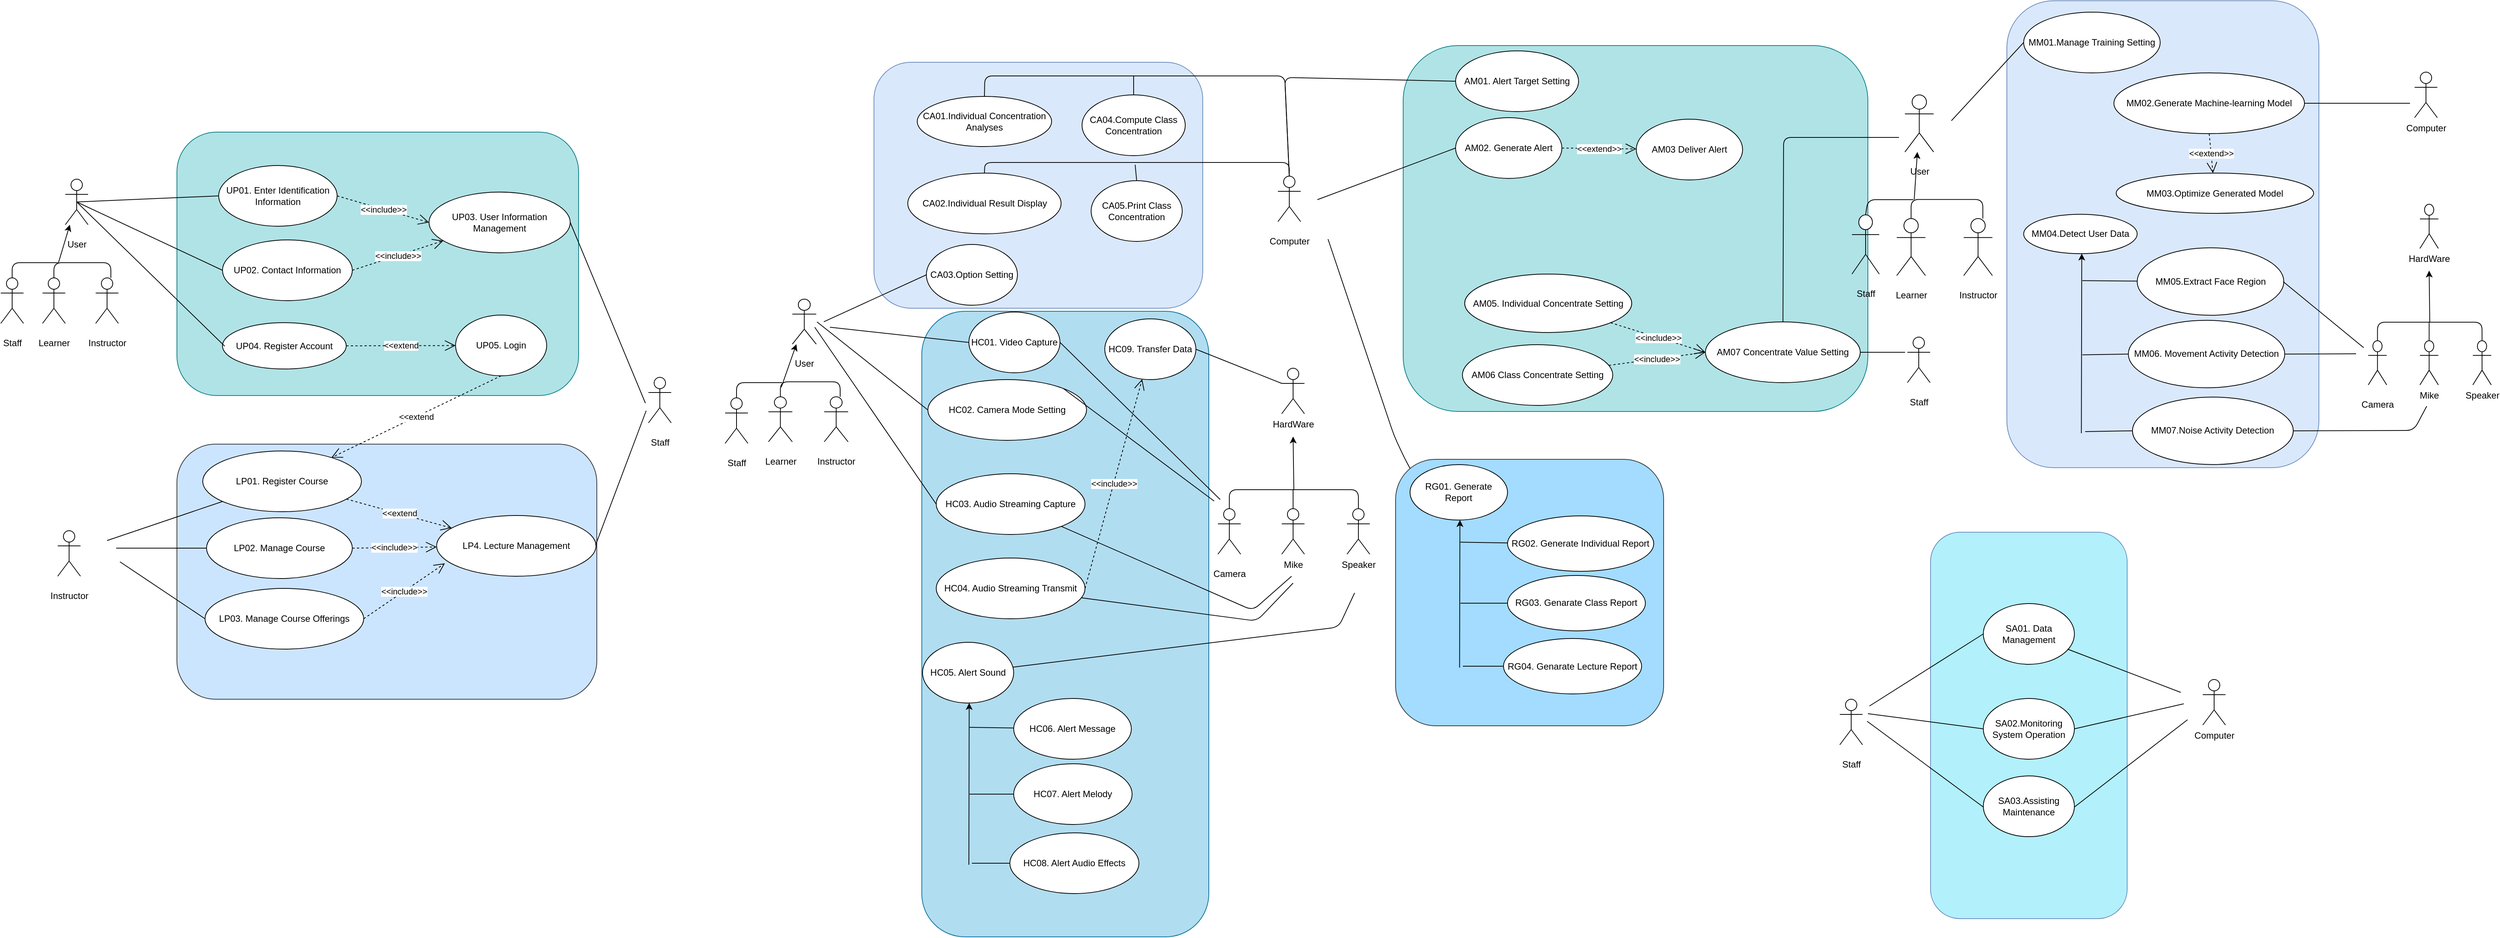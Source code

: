 <mxfile version="13.7.3" type="github">
  <diagram name="Page-1" id="2uesMoYBQppb85EzikAu">
    <mxGraphModel dx="2073" dy="1296" grid="0" gridSize="10" guides="1" tooltips="1" connect="1" arrows="1" fold="1" page="0" pageScale="1" pageWidth="827" pageHeight="1169" background="#ffffff" math="0" shadow="0">
      <root>
        <mxCell id="0" />
        <mxCell id="1" parent="0" />
        <mxCell id="w20aldvowWxWnugQQkji-21" value="" style="rounded=1;whiteSpace=wrap;html=1;strokeColor=#6c8ebf;fillColor=#B2F0FC;" parent="1" vertex="1">
          <mxGeometry x="2308.5" y="637" width="259" height="509" as="geometry" />
        </mxCell>
        <mxCell id="01HrcIv9IHzVNZrcpmlx-238" value="" style="rounded=1;whiteSpace=wrap;html=1;fillColor=#cce5ff;strokeColor=#36393d;" parent="1" vertex="1">
          <mxGeometry x="-1" y="521" width="553" height="336" as="geometry" />
        </mxCell>
        <mxCell id="01HrcIv9IHzVNZrcpmlx-237" value="" style="rounded=1;whiteSpace=wrap;html=1;fillColor=#b0e3e6;strokeColor=#0e8088;" parent="1" vertex="1">
          <mxGeometry x="-1" y="110" width="529" height="347" as="geometry" />
        </mxCell>
        <mxCell id="01HrcIv9IHzVNZrcpmlx-190" value="" style="rounded=1;whiteSpace=wrap;html=1;fillColor=#b0e3e6;strokeColor=#0e8088;" parent="1" vertex="1">
          <mxGeometry x="1614" y="-4" width="612" height="482" as="geometry" />
        </mxCell>
        <mxCell id="01HrcIv9IHzVNZrcpmlx-131" value="" style="rounded=1;whiteSpace=wrap;html=1;fillColor=#b1ddf0;strokeColor=#10739e;" parent="1" vertex="1">
          <mxGeometry x="980" y="346" width="378" height="824" as="geometry" />
        </mxCell>
        <mxCell id="01HrcIv9IHzVNZrcpmlx-130" value="" style="rounded=1;whiteSpace=wrap;html=1;fillColor=#dae8fc;strokeColor=#6c8ebf;" parent="1" vertex="1">
          <mxGeometry x="917" y="18" width="433" height="324" as="geometry" />
        </mxCell>
        <mxCell id="01HrcIv9IHzVNZrcpmlx-50" value="" style="group" parent="1" vertex="1" connectable="0">
          <mxGeometry x="-178" y="172" width="100" height="190" as="geometry" />
        </mxCell>
        <mxCell id="01HrcIv9IHzVNZrcpmlx-3" value="&lt;p&gt;Learner&lt;/p&gt;" style="shape=umlActor;verticalLabelPosition=bottom;verticalAlign=top;html=1;outlineConnect=0;" parent="01HrcIv9IHzVNZrcpmlx-50" vertex="1">
          <mxGeometry y="130" width="30" height="60" as="geometry" />
        </mxCell>
        <mxCell id="01HrcIv9IHzVNZrcpmlx-4" value="&lt;p&gt;Instructor&lt;/p&gt;" style="shape=umlActor;verticalLabelPosition=bottom;verticalAlign=top;html=1;outlineConnect=0;" parent="01HrcIv9IHzVNZrcpmlx-50" vertex="1">
          <mxGeometry x="70" y="130" width="30" height="60" as="geometry" />
        </mxCell>
        <mxCell id="01HrcIv9IHzVNZrcpmlx-43" value="&lt;p&gt;User&lt;br&gt;&lt;/p&gt;" style="shape=umlActor;verticalLabelPosition=bottom;verticalAlign=top;html=1;outlineConnect=0;" parent="01HrcIv9IHzVNZrcpmlx-50" vertex="1">
          <mxGeometry x="30" width="30" height="60" as="geometry" />
        </mxCell>
        <mxCell id="01HrcIv9IHzVNZrcpmlx-44" value="" style="endArrow=none;html=1;exitX=0.5;exitY=0;exitDx=0;exitDy=0;exitPerimeter=0;" parent="01HrcIv9IHzVNZrcpmlx-50" source="01HrcIv9IHzVNZrcpmlx-3" edge="1">
          <mxGeometry width="50" height="50" relative="1" as="geometry">
            <mxPoint x="340" y="190" as="sourcePoint" />
            <mxPoint x="90" y="130" as="targetPoint" />
            <Array as="points">
              <mxPoint x="15" y="110" />
              <mxPoint x="90" y="110" />
            </Array>
          </mxGeometry>
        </mxCell>
        <mxCell id="01HrcIv9IHzVNZrcpmlx-45" value="" style="endArrow=classic;html=1;" parent="01HrcIv9IHzVNZrcpmlx-50" target="01HrcIv9IHzVNZrcpmlx-43" edge="1">
          <mxGeometry width="50" height="50" relative="1" as="geometry">
            <mxPoint x="21" y="110" as="sourcePoint" />
            <mxPoint x="60" y="70" as="targetPoint" />
          </mxGeometry>
        </mxCell>
        <mxCell id="01HrcIv9IHzVNZrcpmlx-52" value="UP01. Enter Identification Information" style="ellipse;whiteSpace=wrap;html=1;" parent="1" vertex="1">
          <mxGeometry x="54" y="154" width="156" height="80" as="geometry" />
        </mxCell>
        <mxCell id="01HrcIv9IHzVNZrcpmlx-53" value="" style="endArrow=none;html=1;entryX=0;entryY=0.5;entryDx=0;entryDy=0;exitX=0.5;exitY=0.5;exitDx=0;exitDy=0;exitPerimeter=0;" parent="1" source="01HrcIv9IHzVNZrcpmlx-43" target="01HrcIv9IHzVNZrcpmlx-52" edge="1">
          <mxGeometry width="50" height="50" relative="1" as="geometry">
            <mxPoint x="-127" y="202" as="sourcePoint" />
            <mxPoint x="253" y="365" as="targetPoint" />
          </mxGeometry>
        </mxCell>
        <mxCell id="01HrcIv9IHzVNZrcpmlx-54" value="UP02. Contact Information" style="ellipse;whiteSpace=wrap;html=1;" parent="1" vertex="1">
          <mxGeometry x="59" y="252" width="171" height="80" as="geometry" />
        </mxCell>
        <mxCell id="01HrcIv9IHzVNZrcpmlx-55" value="UP04. Register Account" style="ellipse;whiteSpace=wrap;html=1;" parent="1" vertex="1">
          <mxGeometry x="59" y="361" width="163" height="61" as="geometry" />
        </mxCell>
        <mxCell id="01HrcIv9IHzVNZrcpmlx-56" value="UP03. User Information Management" style="ellipse;whiteSpace=wrap;html=1;" parent="1" vertex="1">
          <mxGeometry x="331" y="189" width="186" height="80" as="geometry" />
        </mxCell>
        <mxCell id="01HrcIv9IHzVNZrcpmlx-58" value="&amp;lt;&amp;lt;include&amp;gt;&amp;gt;" style="endArrow=open;endSize=12;dashed=1;html=1;entryX=0;entryY=0.5;entryDx=0;entryDy=0;exitX=1;exitY=0.5;exitDx=0;exitDy=0;" parent="1" source="01HrcIv9IHzVNZrcpmlx-52" target="01HrcIv9IHzVNZrcpmlx-56" edge="1">
          <mxGeometry width="160" relative="1" as="geometry">
            <mxPoint x="215" y="217" as="sourcePoint" />
            <mxPoint x="262" y="330" as="targetPoint" />
          </mxGeometry>
        </mxCell>
        <mxCell id="01HrcIv9IHzVNZrcpmlx-60" value="&amp;lt;&amp;lt;include&amp;gt;&amp;gt;" style="endArrow=open;endSize=12;dashed=1;html=1;exitX=1;exitY=0.5;exitDx=0;exitDy=0;" parent="1" source="01HrcIv9IHzVNZrcpmlx-54" target="01HrcIv9IHzVNZrcpmlx-56" edge="1">
          <mxGeometry width="160" relative="1" as="geometry">
            <mxPoint x="235" y="237" as="sourcePoint" />
            <mxPoint x="308" y="309" as="targetPoint" />
          </mxGeometry>
        </mxCell>
        <mxCell id="01HrcIv9IHzVNZrcpmlx-61" value="" style="endArrow=none;html=1;entryX=0;entryY=0.5;entryDx=0;entryDy=0;exitX=0.5;exitY=0.5;exitDx=0;exitDy=0;exitPerimeter=0;" parent="1" source="01HrcIv9IHzVNZrcpmlx-43" target="01HrcIv9IHzVNZrcpmlx-54" edge="1">
          <mxGeometry width="50" height="50" relative="1" as="geometry">
            <mxPoint x="-86" y="223" as="sourcePoint" />
            <mxPoint x="64" y="204" as="targetPoint" />
          </mxGeometry>
        </mxCell>
        <mxCell id="01HrcIv9IHzVNZrcpmlx-62" value="" style="endArrow=none;html=1;" parent="1" edge="1">
          <mxGeometry width="50" height="50" relative="1" as="geometry">
            <mxPoint x="-133" y="202" as="sourcePoint" />
            <mxPoint x="62" y="392" as="targetPoint" />
          </mxGeometry>
        </mxCell>
        <mxCell id="01HrcIv9IHzVNZrcpmlx-63" value="LP01. Register Course" style="ellipse;whiteSpace=wrap;html=1;" parent="1" vertex="1">
          <mxGeometry x="33" y="530" width="209" height="80" as="geometry" />
        </mxCell>
        <mxCell id="01HrcIv9IHzVNZrcpmlx-64" value="" style="endArrow=none;html=1;" parent="1" target="01HrcIv9IHzVNZrcpmlx-63" edge="1">
          <mxGeometry width="50" height="50" relative="1" as="geometry">
            <mxPoint x="-93" y="648" as="sourcePoint" />
            <mxPoint x="253" y="365" as="targetPoint" />
          </mxGeometry>
        </mxCell>
        <mxCell id="01HrcIv9IHzVNZrcpmlx-65" value="LP02. Manage Course" style="ellipse;whiteSpace=wrap;html=1;" parent="1" vertex="1">
          <mxGeometry x="38" y="618" width="192" height="80" as="geometry" />
        </mxCell>
        <mxCell id="01HrcIv9IHzVNZrcpmlx-66" value="LP03. Manage Course Offerings" style="ellipse;whiteSpace=wrap;html=1;" parent="1" vertex="1">
          <mxGeometry x="36" y="711" width="209" height="80" as="geometry" />
        </mxCell>
        <mxCell id="01HrcIv9IHzVNZrcpmlx-67" value="LP4. Lecture Management" style="ellipse;whiteSpace=wrap;html=1;" parent="1" vertex="1">
          <mxGeometry x="341" y="615" width="210" height="80" as="geometry" />
        </mxCell>
        <mxCell id="01HrcIv9IHzVNZrcpmlx-70" value="&amp;lt;&amp;lt;include&amp;gt;&amp;gt;" style="endArrow=open;endSize=12;dashed=1;html=1;exitX=1;exitY=0.5;exitDx=0;exitDy=0;" parent="1" source="01HrcIv9IHzVNZrcpmlx-65" target="01HrcIv9IHzVNZrcpmlx-67" edge="1">
          <mxGeometry width="160" relative="1" as="geometry">
            <mxPoint x="252" y="580" as="sourcePoint" />
            <mxPoint x="337.386" y="629.559" as="targetPoint" />
          </mxGeometry>
        </mxCell>
        <mxCell id="01HrcIv9IHzVNZrcpmlx-71" value="&amp;lt;&amp;lt;include&amp;gt;&amp;gt;" style="endArrow=open;endSize=12;dashed=1;html=1;exitX=1;exitY=0.5;exitDx=0;exitDy=0;entryX=0.052;entryY=0.788;entryDx=0;entryDy=0;entryPerimeter=0;" parent="1" source="01HrcIv9IHzVNZrcpmlx-66" target="01HrcIv9IHzVNZrcpmlx-67" edge="1">
          <mxGeometry width="160" relative="1" as="geometry">
            <mxPoint x="240" y="668" as="sourcePoint" />
            <mxPoint x="290.374" y="666.375" as="targetPoint" />
          </mxGeometry>
        </mxCell>
        <mxCell id="01HrcIv9IHzVNZrcpmlx-72" value="" style="endArrow=none;html=1;entryX=0;entryY=0.5;entryDx=0;entryDy=0;" parent="1" target="01HrcIv9IHzVNZrcpmlx-65" edge="1">
          <mxGeometry width="50" height="50" relative="1" as="geometry">
            <mxPoint x="-81" y="658" as="sourcePoint" />
            <mxPoint x="111.245" y="542.484" as="targetPoint" />
          </mxGeometry>
        </mxCell>
        <mxCell id="01HrcIv9IHzVNZrcpmlx-73" value="" style="endArrow=none;html=1;entryX=0;entryY=0.5;entryDx=0;entryDy=0;" parent="1" target="01HrcIv9IHzVNZrcpmlx-66" edge="1">
          <mxGeometry width="50" height="50" relative="1" as="geometry">
            <mxPoint x="-76" y="676" as="sourcePoint" />
            <mxPoint x="48" y="668" as="targetPoint" />
          </mxGeometry>
        </mxCell>
        <mxCell id="01HrcIv9IHzVNZrcpmlx-75" value="HC01. Video Capture" style="ellipse;whiteSpace=wrap;html=1;" parent="1" vertex="1">
          <mxGeometry x="1042" y="347" width="120" height="80" as="geometry" />
        </mxCell>
        <mxCell id="01HrcIv9IHzVNZrcpmlx-76" value="HC02. Camera Mode Setting" style="ellipse;whiteSpace=wrap;html=1;" parent="1" vertex="1">
          <mxGeometry x="988" y="436" width="209" height="80" as="geometry" />
        </mxCell>
        <mxCell id="01HrcIv9IHzVNZrcpmlx-77" value="" style="endArrow=none;html=1;exitX=1;exitY=0.5;exitDx=0;exitDy=0;" parent="1" source="01HrcIv9IHzVNZrcpmlx-75" edge="1">
          <mxGeometry width="50" height="50" relative="1" as="geometry">
            <mxPoint x="767" y="543" as="sourcePoint" />
            <mxPoint x="1373" y="594" as="targetPoint" />
          </mxGeometry>
        </mxCell>
        <mxCell id="01HrcIv9IHzVNZrcpmlx-78" value="" style="endArrow=none;html=1;exitX=0;exitY=0.5;exitDx=0;exitDy=0;" parent="1" source="01HrcIv9IHzVNZrcpmlx-76" edge="1">
          <mxGeometry width="50" height="50" relative="1" as="geometry">
            <mxPoint x="1347" y="632.85" as="sourcePoint" />
            <mxPoint x="842" y="360" as="targetPoint" />
          </mxGeometry>
        </mxCell>
        <mxCell id="01HrcIv9IHzVNZrcpmlx-79" value="HC03. Audio Streaming Capture" style="ellipse;whiteSpace=wrap;html=1;" parent="1" vertex="1">
          <mxGeometry x="999" y="560" width="196" height="80" as="geometry" />
        </mxCell>
        <mxCell id="01HrcIv9IHzVNZrcpmlx-80" value="HC04. Audio Streaming Transmit" style="ellipse;whiteSpace=wrap;html=1;" parent="1" vertex="1">
          <mxGeometry x="999" y="671" width="196" height="80" as="geometry" />
        </mxCell>
        <mxCell id="01HrcIv9IHzVNZrcpmlx-81" value="" style="endArrow=none;html=1;" parent="1" source="01HrcIv9IHzVNZrcpmlx-79" edge="1">
          <mxGeometry width="50" height="50" relative="1" as="geometry">
            <mxPoint x="767" y="543" as="sourcePoint" />
            <mxPoint x="1467" y="695" as="targetPoint" />
            <Array as="points">
              <mxPoint x="1416" y="740" />
            </Array>
          </mxGeometry>
        </mxCell>
        <mxCell id="01HrcIv9IHzVNZrcpmlx-82" value="" style="endArrow=none;html=1;" parent="1" source="01HrcIv9IHzVNZrcpmlx-80" edge="1">
          <mxGeometry width="50" height="50" relative="1" as="geometry">
            <mxPoint x="767" y="543" as="sourcePoint" />
            <mxPoint x="1469" y="704" as="targetPoint" />
            <Array as="points">
              <mxPoint x="1421" y="754" />
            </Array>
          </mxGeometry>
        </mxCell>
        <mxCell id="01HrcIv9IHzVNZrcpmlx-92" value="" style="group" parent="1" vertex="1" connectable="0">
          <mxGeometry x="981" y="782" width="285" height="331" as="geometry" />
        </mxCell>
        <mxCell id="01HrcIv9IHzVNZrcpmlx-83" value="HC06. Alert Message" style="ellipse;whiteSpace=wrap;html=1;" parent="01HrcIv9IHzVNZrcpmlx-92" vertex="1">
          <mxGeometry x="120" y="74" width="155" height="80" as="geometry" />
        </mxCell>
        <mxCell id="01HrcIv9IHzVNZrcpmlx-84" value="HC07. Alert Melody" style="ellipse;whiteSpace=wrap;html=1;" parent="01HrcIv9IHzVNZrcpmlx-92" vertex="1">
          <mxGeometry x="120" y="160" width="156" height="80" as="geometry" />
        </mxCell>
        <mxCell id="01HrcIv9IHzVNZrcpmlx-85" value="HC08. Alert Audio Effects" style="ellipse;whiteSpace=wrap;html=1;" parent="01HrcIv9IHzVNZrcpmlx-92" vertex="1">
          <mxGeometry x="115" y="251" width="170" height="80" as="geometry" />
        </mxCell>
        <mxCell id="01HrcIv9IHzVNZrcpmlx-91" value="" style="group" parent="01HrcIv9IHzVNZrcpmlx-92" vertex="1" connectable="0">
          <mxGeometry width="120" height="293" as="geometry" />
        </mxCell>
        <mxCell id="01HrcIv9IHzVNZrcpmlx-86" value="HC05. Alert Sound" style="ellipse;whiteSpace=wrap;html=1;" parent="01HrcIv9IHzVNZrcpmlx-91" vertex="1">
          <mxGeometry width="120" height="80" as="geometry" />
        </mxCell>
        <mxCell id="01HrcIv9IHzVNZrcpmlx-87" value="" style="endArrow=classic;html=1;" parent="01HrcIv9IHzVNZrcpmlx-91" edge="1">
          <mxGeometry width="50" height="50" relative="1" as="geometry">
            <mxPoint x="61" y="293" as="sourcePoint" />
            <mxPoint x="61.423" y="79.989" as="targetPoint" />
          </mxGeometry>
        </mxCell>
        <mxCell id="01HrcIv9IHzVNZrcpmlx-88" value="" style="endArrow=none;html=1;" parent="01HrcIv9IHzVNZrcpmlx-91" target="01HrcIv9IHzVNZrcpmlx-83" edge="1">
          <mxGeometry width="50" height="50" relative="1" as="geometry">
            <mxPoint x="62" y="112" as="sourcePoint" />
            <mxPoint x="85" y="15" as="targetPoint" />
          </mxGeometry>
        </mxCell>
        <mxCell id="01HrcIv9IHzVNZrcpmlx-89" value="" style="endArrow=none;html=1;entryX=0;entryY=0.5;entryDx=0;entryDy=0;" parent="01HrcIv9IHzVNZrcpmlx-91" target="01HrcIv9IHzVNZrcpmlx-84" edge="1">
          <mxGeometry width="50" height="50" relative="1" as="geometry">
            <mxPoint x="62" y="200" as="sourcePoint" />
            <mxPoint x="130.019" y="122.983" as="targetPoint" />
          </mxGeometry>
        </mxCell>
        <mxCell id="01HrcIv9IHzVNZrcpmlx-90" value="" style="endArrow=none;html=1;entryX=0;entryY=0.5;entryDx=0;entryDy=0;" parent="01HrcIv9IHzVNZrcpmlx-91" target="01HrcIv9IHzVNZrcpmlx-85" edge="1">
          <mxGeometry width="50" height="50" relative="1" as="geometry">
            <mxPoint x="65" y="291" as="sourcePoint" />
            <mxPoint x="130" y="210" as="targetPoint" />
          </mxGeometry>
        </mxCell>
        <mxCell id="01HrcIv9IHzVNZrcpmlx-93" value="" style="endArrow=none;html=1;" parent="1" source="01HrcIv9IHzVNZrcpmlx-86" edge="1">
          <mxGeometry width="50" height="50" relative="1" as="geometry">
            <mxPoint x="1151.396" y="682.973" as="sourcePoint" />
            <mxPoint x="1550" y="717" as="targetPoint" />
            <Array as="points">
              <mxPoint x="1529" y="762" />
            </Array>
          </mxGeometry>
        </mxCell>
        <mxCell id="01HrcIv9IHzVNZrcpmlx-112" value="" style="group" parent="1" vertex="1" connectable="0">
          <mxGeometry x="778" y="330" width="105" height="188" as="geometry" />
        </mxCell>
        <mxCell id="01HrcIv9IHzVNZrcpmlx-113" value="&lt;p&gt;Learner&lt;br&gt;&lt;/p&gt;" style="shape=umlActor;verticalLabelPosition=bottom;verticalAlign=top;html=1;outlineConnect=0;" parent="01HrcIv9IHzVNZrcpmlx-112" vertex="1">
          <mxGeometry y="128.632" width="31.5" height="59.368" as="geometry" />
        </mxCell>
        <mxCell id="01HrcIv9IHzVNZrcpmlx-114" value="&lt;p&gt;Instructor&lt;br&gt;&lt;/p&gt;" style="shape=umlActor;verticalLabelPosition=bottom;verticalAlign=top;html=1;outlineConnect=0;" parent="01HrcIv9IHzVNZrcpmlx-112" vertex="1">
          <mxGeometry x="73.5" y="128.632" width="31.5" height="59.368" as="geometry" />
        </mxCell>
        <mxCell id="01HrcIv9IHzVNZrcpmlx-115" value="&lt;p&gt;User&lt;br&gt;&lt;/p&gt;" style="shape=umlActor;verticalLabelPosition=bottom;verticalAlign=top;html=1;outlineConnect=0;" parent="01HrcIv9IHzVNZrcpmlx-112" vertex="1">
          <mxGeometry x="31.5" width="31.5" height="59.368" as="geometry" />
        </mxCell>
        <mxCell id="01HrcIv9IHzVNZrcpmlx-116" value="" style="endArrow=none;html=1;exitX=0.5;exitY=0;exitDx=0;exitDy=0;exitPerimeter=0;" parent="01HrcIv9IHzVNZrcpmlx-112" source="01HrcIv9IHzVNZrcpmlx-113" edge="1">
          <mxGeometry width="50" height="50" relative="1" as="geometry">
            <mxPoint x="357.0" y="188" as="sourcePoint" />
            <mxPoint x="94.5" y="128.632" as="targetPoint" />
            <Array as="points">
              <mxPoint x="15.75" y="108.842" />
              <mxPoint x="94.5" y="108.842" />
            </Array>
          </mxGeometry>
        </mxCell>
        <mxCell id="01HrcIv9IHzVNZrcpmlx-117" value="" style="endArrow=classic;html=1;" parent="01HrcIv9IHzVNZrcpmlx-112" target="01HrcIv9IHzVNZrcpmlx-115" edge="1">
          <mxGeometry width="50" height="50" relative="1" as="geometry">
            <mxPoint x="17" y="116" as="sourcePoint" />
            <mxPoint x="63" y="69.263" as="targetPoint" />
          </mxGeometry>
        </mxCell>
        <mxCell id="01HrcIv9IHzVNZrcpmlx-118" value="" style="endArrow=none;html=1;exitX=0;exitY=0.5;exitDx=0;exitDy=0;" parent="1" source="01HrcIv9IHzVNZrcpmlx-75" edge="1">
          <mxGeometry width="50" height="50" relative="1" as="geometry">
            <mxPoint x="998" y="486" as="sourcePoint" />
            <mxPoint x="859" y="367" as="targetPoint" />
          </mxGeometry>
        </mxCell>
        <mxCell id="01HrcIv9IHzVNZrcpmlx-119" value="" style="endArrow=none;html=1;exitX=1;exitY=0;exitDx=0;exitDy=0;" parent="1" source="01HrcIv9IHzVNZrcpmlx-76" edge="1">
          <mxGeometry width="50" height="50" relative="1" as="geometry">
            <mxPoint x="998" y="486" as="sourcePoint" />
            <mxPoint x="1365" y="596" as="targetPoint" />
          </mxGeometry>
        </mxCell>
        <mxCell id="01HrcIv9IHzVNZrcpmlx-120" value="" style="endArrow=none;html=1;exitX=0;exitY=0.5;exitDx=0;exitDy=0;" parent="1" source="01HrcIv9IHzVNZrcpmlx-79" edge="1">
          <mxGeometry width="50" height="50" relative="1" as="geometry">
            <mxPoint x="998" y="486" as="sourcePoint" />
            <mxPoint x="839" y="367" as="targetPoint" />
          </mxGeometry>
        </mxCell>
        <mxCell id="01HrcIv9IHzVNZrcpmlx-122" value="CA01.Individual Concentration Analyses" style="ellipse;whiteSpace=wrap;html=1;" parent="1" vertex="1">
          <mxGeometry x="974" y="63" width="177" height="66" as="geometry" />
        </mxCell>
        <mxCell id="01HrcIv9IHzVNZrcpmlx-123" value="CA02.Individual Result Display" style="ellipse;whiteSpace=wrap;html=1;" parent="1" vertex="1">
          <mxGeometry x="961.5" y="164" width="202" height="80" as="geometry" />
        </mxCell>
        <mxCell id="01HrcIv9IHzVNZrcpmlx-126" value="CA03.Option Setting" style="ellipse;whiteSpace=wrap;html=1;" parent="1" vertex="1">
          <mxGeometry x="986" y="258" width="120" height="80" as="geometry" />
        </mxCell>
        <mxCell id="01HrcIv9IHzVNZrcpmlx-127" value="" style="endArrow=none;html=1;exitX=0;exitY=0.5;exitDx=0;exitDy=0;entryX=1;entryY=0.333;entryDx=0;entryDy=0;entryPerimeter=0;" parent="1" source="01HrcIv9IHzVNZrcpmlx-126" edge="1">
          <mxGeometry width="50" height="50" relative="1" as="geometry">
            <mxPoint x="1052" y="397" as="sourcePoint" />
            <mxPoint x="851" y="359.789" as="targetPoint" />
          </mxGeometry>
        </mxCell>
        <mxCell id="01HrcIv9IHzVNZrcpmlx-128" value="" style="endArrow=none;html=1;exitX=0.5;exitY=0;exitDx=0;exitDy=0;entryX=0.5;entryY=0;entryDx=0;entryDy=0;entryPerimeter=0;" parent="1" source="01HrcIv9IHzVNZrcpmlx-122" target="01HrcIv9IHzVNZrcpmlx-277" edge="1">
          <mxGeometry width="50" height="50" relative="1" as="geometry">
            <mxPoint x="1173" y="446" as="sourcePoint" />
            <mxPoint x="1223" y="396" as="targetPoint" />
            <Array as="points">
              <mxPoint x="1063" y="36" />
              <mxPoint x="1458" y="36" />
            </Array>
          </mxGeometry>
        </mxCell>
        <mxCell id="01HrcIv9IHzVNZrcpmlx-129" value="" style="endArrow=none;html=1;exitX=0.5;exitY=0;exitDx=0;exitDy=0;entryX=0.5;entryY=0;entryDx=0;entryDy=0;entryPerimeter=0;" parent="1" source="01HrcIv9IHzVNZrcpmlx-123" target="01HrcIv9IHzVNZrcpmlx-277" edge="1">
          <mxGeometry width="50" height="50" relative="1" as="geometry">
            <mxPoint x="1231" y="134" as="sourcePoint" />
            <mxPoint x="1416" y="192" as="targetPoint" />
            <Array as="points">
              <mxPoint x="1063" y="150" />
              <mxPoint x="1464" y="150" />
            </Array>
          </mxGeometry>
        </mxCell>
        <mxCell id="01HrcIv9IHzVNZrcpmlx-132" value="CA04.Compute Class Concentration" style="ellipse;whiteSpace=wrap;html=1;" parent="1" vertex="1">
          <mxGeometry x="1191" y="61" width="136" height="80" as="geometry" />
        </mxCell>
        <mxCell id="01HrcIv9IHzVNZrcpmlx-133" value="CA05.Print Class Concentration" style="ellipse;whiteSpace=wrap;html=1;" parent="1" vertex="1">
          <mxGeometry x="1203" y="174" width="120" height="80" as="geometry" />
        </mxCell>
        <mxCell id="01HrcIv9IHzVNZrcpmlx-134" value="" style="endArrow=none;html=1;exitX=0.5;exitY=0;exitDx=0;exitDy=0;" parent="1" source="01HrcIv9IHzVNZrcpmlx-133" edge="1">
          <mxGeometry width="50" height="50" relative="1" as="geometry">
            <mxPoint x="1206.5" y="210" as="sourcePoint" />
            <mxPoint x="1261" y="153" as="targetPoint" />
            <Array as="points" />
          </mxGeometry>
        </mxCell>
        <mxCell id="01HrcIv9IHzVNZrcpmlx-136" value="" style="endArrow=none;html=1;" parent="1" source="01HrcIv9IHzVNZrcpmlx-132" edge="1">
          <mxGeometry width="50" height="50" relative="1" as="geometry">
            <mxPoint x="1192" y="390" as="sourcePoint" />
            <mxPoint x="1259" y="36" as="targetPoint" />
          </mxGeometry>
        </mxCell>
        <mxCell id="01HrcIv9IHzVNZrcpmlx-174" value="" style="endArrow=none;html=1;entryX=0.093;entryY=0.37;entryDx=0;entryDy=0;entryPerimeter=0;" parent="1" target="01HrcIv9IHzVNZrcpmlx-166" edge="1">
          <mxGeometry width="50" height="50" relative="1" as="geometry">
            <mxPoint x="1515" y="251" as="sourcePoint" />
            <mxPoint x="1575" y="245" as="targetPoint" />
            <Array as="points">
              <mxPoint x="1602" y="510" />
              <mxPoint x="1616" y="540" />
            </Array>
          </mxGeometry>
        </mxCell>
        <mxCell id="01HrcIv9IHzVNZrcpmlx-176" value="AM01. Alert Target Setting" style="ellipse;whiteSpace=wrap;html=1;fillColor=#FFFFFF;" parent="1" vertex="1">
          <mxGeometry x="1683" y="3" width="162" height="80" as="geometry" />
        </mxCell>
        <mxCell id="01HrcIv9IHzVNZrcpmlx-177" value="AM05. Individual Concentrate Setting" style="ellipse;whiteSpace=wrap;html=1;fillColor=#FFFFFF;" parent="1" vertex="1">
          <mxGeometry x="1695" y="297" width="220" height="77" as="geometry" />
        </mxCell>
        <mxCell id="01HrcIv9IHzVNZrcpmlx-178" value="AM06 Class Concentrate Setting" style="ellipse;whiteSpace=wrap;html=1;fillColor=#FFFFFF;" parent="1" vertex="1">
          <mxGeometry x="1692" y="390" width="198" height="80" as="geometry" />
        </mxCell>
        <mxCell id="01HrcIv9IHzVNZrcpmlx-179" value="AM07 Concentrate Value Setting" style="ellipse;whiteSpace=wrap;html=1;fillColor=#FFFFFF;" parent="1" vertex="1">
          <mxGeometry x="2012" y="360" width="204" height="80" as="geometry" />
        </mxCell>
        <mxCell id="01HrcIv9IHzVNZrcpmlx-180" value="&amp;lt;&amp;lt;include&amp;gt;&amp;gt;" style="endArrow=open;endSize=12;dashed=1;html=1;entryX=0;entryY=0.5;entryDx=0;entryDy=0;" parent="1" source="01HrcIv9IHzVNZrcpmlx-177" target="01HrcIv9IHzVNZrcpmlx-179" edge="1">
          <mxGeometry width="160" relative="1" as="geometry">
            <mxPoint x="2423" y="157" as="sourcePoint" />
            <mxPoint x="2544" y="192" as="targetPoint" />
          </mxGeometry>
        </mxCell>
        <mxCell id="01HrcIv9IHzVNZrcpmlx-181" value="&amp;lt;&amp;lt;include&amp;gt;&amp;gt;" style="endArrow=open;endSize=12;dashed=1;html=1;entryX=0;entryY=0.5;entryDx=0;entryDy=0;" parent="1" source="01HrcIv9IHzVNZrcpmlx-178" target="01HrcIv9IHzVNZrcpmlx-179" edge="1">
          <mxGeometry width="160" relative="1" as="geometry">
            <mxPoint x="1904.842" y="194.131" as="sourcePoint" />
            <mxPoint x="1965" y="211" as="targetPoint" />
          </mxGeometry>
        </mxCell>
        <mxCell id="01HrcIv9IHzVNZrcpmlx-182" value="AM02. Generate Alert" style="ellipse;whiteSpace=wrap;html=1;fillColor=#FFFFFF;" parent="1" vertex="1">
          <mxGeometry x="1683" y="91" width="140" height="80" as="geometry" />
        </mxCell>
        <mxCell id="01HrcIv9IHzVNZrcpmlx-183" value="AM03 Deliver Alert" style="ellipse;whiteSpace=wrap;html=1;fillColor=#FFFFFF;" parent="1" vertex="1">
          <mxGeometry x="1921" y="93" width="140" height="80" as="geometry" />
        </mxCell>
        <mxCell id="01HrcIv9IHzVNZrcpmlx-184" value="" style="group" parent="1" vertex="1" connectable="0">
          <mxGeometry x="2237" y="61" width="126" height="238" as="geometry" />
        </mxCell>
        <mxCell id="01HrcIv9IHzVNZrcpmlx-185" value="&lt;p&gt;Learner&lt;br&gt;&lt;/p&gt;" style="shape=umlActor;verticalLabelPosition=bottom;verticalAlign=top;html=1;outlineConnect=0;" parent="01HrcIv9IHzVNZrcpmlx-184" vertex="1">
          <mxGeometry x="27" y="162.842" width="37.8" height="75.158" as="geometry" />
        </mxCell>
        <mxCell id="01HrcIv9IHzVNZrcpmlx-186" value="&lt;p&gt;Instructor&lt;br&gt;&lt;/p&gt;" style="shape=umlActor;verticalLabelPosition=bottom;verticalAlign=top;html=1;outlineConnect=0;" parent="01HrcIv9IHzVNZrcpmlx-184" vertex="1">
          <mxGeometry x="115.2" y="162.842" width="37.8" height="75.158" as="geometry" />
        </mxCell>
        <mxCell id="01HrcIv9IHzVNZrcpmlx-187" value="&lt;p&gt;User&lt;br&gt;&lt;/p&gt;" style="shape=umlActor;verticalLabelPosition=bottom;verticalAlign=top;html=1;outlineConnect=0;" parent="01HrcIv9IHzVNZrcpmlx-184" vertex="1">
          <mxGeometry x="37.8" width="37.8" height="75.158" as="geometry" />
        </mxCell>
        <mxCell id="01HrcIv9IHzVNZrcpmlx-188" value="" style="endArrow=none;html=1;exitX=0.5;exitY=0;exitDx=0;exitDy=0;exitPerimeter=0;" parent="01HrcIv9IHzVNZrcpmlx-184" source="01HrcIv9IHzVNZrcpmlx-185" edge="1">
          <mxGeometry width="50" height="50" relative="1" as="geometry">
            <mxPoint x="455.4" y="238.0" as="sourcePoint" />
            <mxPoint x="140.4" y="162.842" as="targetPoint" />
            <Array as="points">
              <mxPoint x="45.9" y="137.789" />
              <mxPoint x="140.4" y="137.789" />
            </Array>
          </mxGeometry>
        </mxCell>
        <mxCell id="01HrcIv9IHzVNZrcpmlx-189" value="" style="endArrow=classic;html=1;" parent="01HrcIv9IHzVNZrcpmlx-184" target="01HrcIv9IHzVNZrcpmlx-187" edge="1">
          <mxGeometry width="50" height="50" relative="1" as="geometry">
            <mxPoint x="50" y="138" as="sourcePoint" />
            <mxPoint x="75.6" y="87.684" as="targetPoint" />
          </mxGeometry>
        </mxCell>
        <mxCell id="01HrcIv9IHzVNZrcpmlx-193" value="" style="endArrow=none;html=1;entryX=0;entryY=0.5;entryDx=0;entryDy=0;exitX=0.5;exitY=0;exitDx=0;exitDy=0;exitPerimeter=0;" parent="1" source="01HrcIv9IHzVNZrcpmlx-277" target="01HrcIv9IHzVNZrcpmlx-176" edge="1">
          <mxGeometry width="50" height="50" relative="1" as="geometry">
            <mxPoint x="1471" y="153" as="sourcePoint" />
            <mxPoint x="2279" y="105" as="targetPoint" />
            <Array as="points">
              <mxPoint x="1458" y="38" />
            </Array>
          </mxGeometry>
        </mxCell>
        <mxCell id="01HrcIv9IHzVNZrcpmlx-194" value="" style="endArrow=none;html=1;" parent="1" source="01HrcIv9IHzVNZrcpmlx-179" edge="1">
          <mxGeometry width="50" height="50" relative="1" as="geometry">
            <mxPoint x="2115" y="170" as="sourcePoint" />
            <mxPoint x="2267" y="117" as="targetPoint" />
            <Array as="points">
              <mxPoint x="2115" y="117" />
            </Array>
          </mxGeometry>
        </mxCell>
        <mxCell id="01HrcIv9IHzVNZrcpmlx-196" value="" style="group" parent="1" vertex="1" connectable="0">
          <mxGeometry x="2430" y="32" width="390" height="520" as="geometry" />
        </mxCell>
        <mxCell id="01HrcIv9IHzVNZrcpmlx-197" value="" style="rounded=1;whiteSpace=wrap;html=1;strokeColor=#6c8ebf;fillColor=#dae8fc;" parent="01HrcIv9IHzVNZrcpmlx-196" vertex="1">
          <mxGeometry x="-20.96" y="-95" width="410.96" height="615" as="geometry" />
        </mxCell>
        <mxCell id="01HrcIv9IHzVNZrcpmlx-199" value="MM06. Movement Activity Detection" style="ellipse;whiteSpace=wrap;html=1;" parent="01HrcIv9IHzVNZrcpmlx-196" vertex="1">
          <mxGeometry x="139" y="325.93" width="206.03" height="88.86" as="geometry" />
        </mxCell>
        <mxCell id="01HrcIv9IHzVNZrcpmlx-200" value="MM07.Noise Activity Detection" style="ellipse;whiteSpace=wrap;html=1;" parent="01HrcIv9IHzVNZrcpmlx-196" vertex="1">
          <mxGeometry x="144.44" y="427.011" width="211.799" height="88.859" as="geometry" />
        </mxCell>
        <mxCell id="01HrcIv9IHzVNZrcpmlx-201" value="" style="group" parent="01HrcIv9IHzVNZrcpmlx-196" vertex="1" connectable="0">
          <mxGeometry x="1.164" y="149.217" width="381.851" height="402.957" as="geometry" />
        </mxCell>
        <mxCell id="01HrcIv9IHzVNZrcpmlx-202" value="MM04.Detect User Data" style="ellipse;whiteSpace=wrap;html=1;" parent="01HrcIv9IHzVNZrcpmlx-201" vertex="1">
          <mxGeometry y="37" width="149.51" height="51.86" as="geometry" />
        </mxCell>
        <mxCell id="01HrcIv9IHzVNZrcpmlx-203" value="" style="endArrow=classic;html=1;" parent="01HrcIv9IHzVNZrcpmlx-201" edge="1">
          <mxGeometry width="50" height="50" relative="1" as="geometry">
            <mxPoint x="75.998" y="325.444" as="sourcePoint" />
            <mxPoint x="76.525" y="88.846" as="targetPoint" />
          </mxGeometry>
        </mxCell>
        <mxCell id="01HrcIv9IHzVNZrcpmlx-204" value="" style="endArrow=none;html=1;" parent="01HrcIv9IHzVNZrcpmlx-201" target="01HrcIv9IHzVNZrcpmlx-198" edge="1">
          <mxGeometry width="50" height="50" relative="1" as="geometry">
            <mxPoint x="77.244" y="124.402" as="sourcePoint" />
            <mxPoint x="105.899" y="16.661" as="targetPoint" />
          </mxGeometry>
        </mxCell>
        <mxCell id="01HrcIv9IHzVNZrcpmlx-205" value="" style="endArrow=none;html=1;entryX=0;entryY=0.5;entryDx=0;entryDy=0;" parent="01HrcIv9IHzVNZrcpmlx-201" target="01HrcIv9IHzVNZrcpmlx-199" edge="1">
          <mxGeometry width="50" height="50" relative="1" as="geometry">
            <mxPoint x="77.244" y="222.146" as="sourcePoint" />
            <mxPoint x="161.988" y="136.602" as="targetPoint" />
          </mxGeometry>
        </mxCell>
        <mxCell id="01HrcIv9IHzVNZrcpmlx-206" value="" style="endArrow=none;html=1;entryX=0;entryY=0.5;entryDx=0;entryDy=0;" parent="01HrcIv9IHzVNZrcpmlx-201" target="01HrcIv9IHzVNZrcpmlx-200" edge="1">
          <mxGeometry width="50" height="50" relative="1" as="geometry">
            <mxPoint x="80.982" y="323.223" as="sourcePoint" />
            <mxPoint x="161.964" y="233.254" as="targetPoint" />
          </mxGeometry>
        </mxCell>
        <mxCell id="01HrcIv9IHzVNZrcpmlx-208" value="MM01.Manage Training Setting" style="ellipse;whiteSpace=wrap;html=1;fillColor=#FFFFFF;" parent="01HrcIv9IHzVNZrcpmlx-196" vertex="1">
          <mxGeometry x="1.16" y="-80" width="179.84" height="80" as="geometry" />
        </mxCell>
        <mxCell id="01HrcIv9IHzVNZrcpmlx-209" value="MM02.Generate Machine-learning Model" style="ellipse;whiteSpace=wrap;html=1;fillColor=#FFFFFF;" parent="01HrcIv9IHzVNZrcpmlx-196" vertex="1">
          <mxGeometry x="120" width="251.01" height="80" as="geometry" />
        </mxCell>
        <mxCell id="01HrcIv9IHzVNZrcpmlx-210" value="MM03.Optimize Generated Model" style="ellipse;whiteSpace=wrap;html=1;fillColor=#FFFFFF;" parent="01HrcIv9IHzVNZrcpmlx-196" vertex="1">
          <mxGeometry x="123" y="132" width="260.01" height="53" as="geometry" />
        </mxCell>
        <mxCell id="01HrcIv9IHzVNZrcpmlx-295" value="&amp;lt;&amp;lt;extend&amp;gt;&amp;gt;" style="endArrow=open;endSize=12;dashed=1;html=1;exitX=0.5;exitY=1;exitDx=0;exitDy=0;" parent="01HrcIv9IHzVNZrcpmlx-196" source="01HrcIv9IHzVNZrcpmlx-209" target="01HrcIv9IHzVNZrcpmlx-210" edge="1">
          <mxGeometry width="160" relative="1" as="geometry">
            <mxPoint x="-597" y="109" as="sourcePoint" />
            <mxPoint x="-498.985" y="110.167" as="targetPoint" />
          </mxGeometry>
        </mxCell>
        <mxCell id="01HrcIv9IHzVNZrcpmlx-198" value="MM05.Extract Face Region" style="ellipse;whiteSpace=wrap;html=1;" parent="01HrcIv9IHzVNZrcpmlx-196" vertex="1">
          <mxGeometry x="150.669" y="230.412" width="193.111" height="88.859" as="geometry" />
        </mxCell>
        <mxCell id="01HrcIv9IHzVNZrcpmlx-220" value="" style="group" parent="1" vertex="1" connectable="0">
          <mxGeometry x="2885" y="205" width="162" height="238" as="geometry" />
        </mxCell>
        <mxCell id="01HrcIv9IHzVNZrcpmlx-221" value="Speaker" style="shape=umlActor;verticalLabelPosition=bottom;verticalAlign=top;html=1;outlineConnect=0;" parent="01HrcIv9IHzVNZrcpmlx-220" vertex="1">
          <mxGeometry x="137.7" y="179.714" width="24.3" height="58.286" as="geometry" />
        </mxCell>
        <mxCell id="01HrcIv9IHzVNZrcpmlx-222" value="Mike" style="shape=umlActor;verticalLabelPosition=bottom;verticalAlign=top;html=1;outlineConnect=0;" parent="01HrcIv9IHzVNZrcpmlx-220" vertex="1">
          <mxGeometry x="68.04" y="179.714" width="24.3" height="58.286" as="geometry" />
        </mxCell>
        <mxCell id="01HrcIv9IHzVNZrcpmlx-223" value="&lt;p&gt;Camera&lt;/p&gt;" style="shape=umlActor;verticalLabelPosition=bottom;verticalAlign=top;html=1;outlineConnect=0;" parent="01HrcIv9IHzVNZrcpmlx-220" vertex="1">
          <mxGeometry y="179.714" width="24.3" height="58.286" as="geometry" />
        </mxCell>
        <mxCell id="01HrcIv9IHzVNZrcpmlx-224" value="HardWare" style="shape=umlActor;verticalLabelPosition=bottom;verticalAlign=top;html=1;outlineConnect=0;" parent="01HrcIv9IHzVNZrcpmlx-220" vertex="1">
          <mxGeometry x="68.04" width="24.3" height="58.286" as="geometry" />
        </mxCell>
        <mxCell id="01HrcIv9IHzVNZrcpmlx-225" value="" style="endArrow=none;html=1;exitX=0.5;exitY=0;exitDx=0;exitDy=0;exitPerimeter=0;" parent="01HrcIv9IHzVNZrcpmlx-220" source="01HrcIv9IHzVNZrcpmlx-222" edge="1">
          <mxGeometry width="50" height="50" relative="1" as="geometry">
            <mxPoint x="48.6" y="-38.857" as="sourcePoint" />
            <mxPoint x="80.19" y="155.429" as="targetPoint" />
          </mxGeometry>
        </mxCell>
        <mxCell id="01HrcIv9IHzVNZrcpmlx-226" value="" style="endArrow=none;html=1;exitX=0.5;exitY=0;exitDx=0;exitDy=0;exitPerimeter=0;entryX=0.5;entryY=0;entryDx=0;entryDy=0;entryPerimeter=0;" parent="01HrcIv9IHzVNZrcpmlx-220" source="01HrcIv9IHzVNZrcpmlx-223" target="01HrcIv9IHzVNZrcpmlx-221" edge="1">
          <mxGeometry width="50" height="50" relative="1" as="geometry">
            <mxPoint x="48.6" y="-38.857" as="sourcePoint" />
            <mxPoint x="89.1" y="-87.429" as="targetPoint" />
            <Array as="points">
              <mxPoint x="12.15" y="155.429" />
              <mxPoint x="149.85" y="155.429" />
            </Array>
          </mxGeometry>
        </mxCell>
        <mxCell id="01HrcIv9IHzVNZrcpmlx-227" value="" style="endArrow=classic;html=1;" parent="01HrcIv9IHzVNZrcpmlx-220" edge="1">
          <mxGeometry width="50" height="50" relative="1" as="geometry">
            <mxPoint x="81" y="155.429" as="sourcePoint" />
            <mxPoint x="80.19" y="87.429" as="targetPoint" />
          </mxGeometry>
        </mxCell>
        <mxCell id="01HrcIv9IHzVNZrcpmlx-228" value="" style="endArrow=none;html=1;entryX=0;entryY=0.5;entryDx=0;entryDy=0;" parent="1" target="01HrcIv9IHzVNZrcpmlx-208" edge="1">
          <mxGeometry width="50" height="50" relative="1" as="geometry">
            <mxPoint x="2336" y="95" as="sourcePoint" />
            <mxPoint x="2630" y="232" as="targetPoint" />
          </mxGeometry>
        </mxCell>
        <mxCell id="01HrcIv9IHzVNZrcpmlx-229" value="" style="endArrow=none;html=1;exitX=1;exitY=0.5;exitDx=0;exitDy=0;" parent="1" source="01HrcIv9IHzVNZrcpmlx-209" edge="1">
          <mxGeometry width="50" height="50" relative="1" as="geometry">
            <mxPoint x="2346" y="105" as="sourcePoint" />
            <mxPoint x="2940" y="72" as="targetPoint" />
          </mxGeometry>
        </mxCell>
        <mxCell id="01HrcIv9IHzVNZrcpmlx-232" value="" style="endArrow=none;html=1;" parent="1" edge="1">
          <mxGeometry width="50" height="50" relative="1" as="geometry">
            <mxPoint x="2773" y="307" as="sourcePoint" />
            <mxPoint x="2879" y="394" as="targetPoint" />
          </mxGeometry>
        </mxCell>
        <mxCell id="01HrcIv9IHzVNZrcpmlx-233" value="" style="endArrow=none;html=1;exitX=1;exitY=0.5;exitDx=0;exitDy=0;" parent="1" source="01HrcIv9IHzVNZrcpmlx-199" edge="1">
          <mxGeometry width="50" height="50" relative="1" as="geometry">
            <mxPoint x="2777.021" y="317.019" as="sourcePoint" />
            <mxPoint x="2869" y="402" as="targetPoint" />
          </mxGeometry>
        </mxCell>
        <mxCell id="01HrcIv9IHzVNZrcpmlx-234" value="" style="endArrow=none;html=1;exitX=1;exitY=0.5;exitDx=0;exitDy=0;" parent="1" source="01HrcIv9IHzVNZrcpmlx-200" edge="1">
          <mxGeometry width="50" height="50" relative="1" as="geometry">
            <mxPoint x="2785.026" y="412.364" as="sourcePoint" />
            <mxPoint x="2962" y="471" as="targetPoint" />
            <Array as="points">
              <mxPoint x="2945" y="503" />
            </Array>
          </mxGeometry>
        </mxCell>
        <mxCell id="01HrcIv9IHzVNZrcpmlx-235" value="&lt;p&gt;Instructor&lt;/p&gt;" style="shape=umlActor;verticalLabelPosition=bottom;verticalAlign=top;html=1;outlineConnect=0;" parent="1" vertex="1">
          <mxGeometry x="-158" y="635" width="30" height="60" as="geometry" />
        </mxCell>
        <mxCell id="01HrcIv9IHzVNZrcpmlx-239" value="&lt;p&gt;Staff&lt;/p&gt;" style="shape=umlActor;verticalLabelPosition=bottom;verticalAlign=top;html=1;outlineConnect=0;" parent="1" vertex="1">
          <mxGeometry x="2278" y="380" width="30" height="60" as="geometry" />
        </mxCell>
        <mxCell id="01HrcIv9IHzVNZrcpmlx-240" value="" style="endArrow=none;html=1;exitX=1;exitY=0.5;exitDx=0;exitDy=0;" parent="1" source="01HrcIv9IHzVNZrcpmlx-179" edge="1">
          <mxGeometry width="50" height="50" relative="1" as="geometry">
            <mxPoint x="2098" y="463" as="sourcePoint" />
            <mxPoint x="2275" y="400" as="targetPoint" />
            <Array as="points">
              <mxPoint x="2268" y="400" />
            </Array>
          </mxGeometry>
        </mxCell>
        <mxCell id="01HrcIv9IHzVNZrcpmlx-241" value="&lt;p&gt;Staff&lt;/p&gt;" style="shape=umlActor;verticalLabelPosition=bottom;verticalAlign=top;html=1;outlineConnect=0;" parent="1" vertex="1">
          <mxGeometry x="620" y="433" width="30" height="60" as="geometry" />
        </mxCell>
        <mxCell id="01HrcIv9IHzVNZrcpmlx-242" value="" style="endArrow=none;html=1;exitX=1;exitY=0.5;exitDx=0;exitDy=0;" parent="1" source="01HrcIv9IHzVNZrcpmlx-56" edge="1">
          <mxGeometry width="50" height="50" relative="1" as="geometry">
            <mxPoint x="303" y="504" as="sourcePoint" />
            <mxPoint x="616" y="467" as="targetPoint" />
          </mxGeometry>
        </mxCell>
        <mxCell id="01HrcIv9IHzVNZrcpmlx-243" value="" style="endArrow=none;html=1;exitX=0.997;exitY=0.396;exitDx=0;exitDy=0;exitPerimeter=0;" parent="1" source="01HrcIv9IHzVNZrcpmlx-238" edge="1">
          <mxGeometry width="50" height="50" relative="1" as="geometry">
            <mxPoint x="527" y="239" as="sourcePoint" />
            <mxPoint x="617" y="477" as="targetPoint" />
          </mxGeometry>
        </mxCell>
        <mxCell id="01HrcIv9IHzVNZrcpmlx-7" value="Speaker" style="shape=umlActor;verticalLabelPosition=bottom;verticalAlign=top;html=1;outlineConnect=0;" parent="1" vertex="1">
          <mxGeometry x="1540" y="606" width="30" height="60" as="geometry" />
        </mxCell>
        <mxCell id="01HrcIv9IHzVNZrcpmlx-8" value="Mike" style="shape=umlActor;verticalLabelPosition=bottom;verticalAlign=top;html=1;outlineConnect=0;" parent="1" vertex="1">
          <mxGeometry x="1454" y="606" width="30" height="60" as="geometry" />
        </mxCell>
        <mxCell id="01HrcIv9IHzVNZrcpmlx-13" value="HardWare" style="shape=umlActor;verticalLabelPosition=bottom;verticalAlign=top;html=1;outlineConnect=0;" parent="1" vertex="1">
          <mxGeometry x="1454" y="421" width="30" height="60" as="geometry" />
        </mxCell>
        <mxCell id="01HrcIv9IHzVNZrcpmlx-31" value="" style="endArrow=none;html=1;exitX=0.5;exitY=0;exitDx=0;exitDy=0;exitPerimeter=0;" parent="1" source="01HrcIv9IHzVNZrcpmlx-8" edge="1">
          <mxGeometry width="50" height="50" relative="1" as="geometry">
            <mxPoint x="1430" y="381" as="sourcePoint" />
            <mxPoint x="1469" y="581" as="targetPoint" />
          </mxGeometry>
        </mxCell>
        <mxCell id="01HrcIv9IHzVNZrcpmlx-33" value="" style="endArrow=none;html=1;exitX=0.5;exitY=0;exitDx=0;exitDy=0;exitPerimeter=0;entryX=0.5;entryY=0;entryDx=0;entryDy=0;entryPerimeter=0;" parent="1" source="01HrcIv9IHzVNZrcpmlx-9" target="01HrcIv9IHzVNZrcpmlx-7" edge="1">
          <mxGeometry width="50" height="50" relative="1" as="geometry">
            <mxPoint x="1430" y="381" as="sourcePoint" />
            <mxPoint x="1480" y="331" as="targetPoint" />
            <Array as="points">
              <mxPoint x="1385" y="581" />
              <mxPoint x="1555" y="581" />
            </Array>
          </mxGeometry>
        </mxCell>
        <mxCell id="01HrcIv9IHzVNZrcpmlx-37" value="" style="endArrow=classic;html=1;" parent="1" edge="1">
          <mxGeometry width="50" height="50" relative="1" as="geometry">
            <mxPoint x="1470" y="581" as="sourcePoint" />
            <mxPoint x="1469" y="511" as="targetPoint" />
          </mxGeometry>
        </mxCell>
        <mxCell id="01HrcIv9IHzVNZrcpmlx-9" value="&lt;p&gt;Camera&lt;/p&gt;" style="shape=umlActor;verticalLabelPosition=bottom;verticalAlign=top;html=1;outlineConnect=0;" parent="1" vertex="1">
          <mxGeometry x="1370" y="606" width="30" height="60" as="geometry" />
        </mxCell>
        <mxCell id="01HrcIv9IHzVNZrcpmlx-277" value="&lt;p&gt;Computer&lt;br&gt;&lt;/p&gt;" style="shape=umlActor;verticalLabelPosition=bottom;verticalAlign=top;html=1;outlineConnect=0;fillColor=#FFFFFF;" parent="1" vertex="1">
          <mxGeometry x="1449" y="168" width="30" height="60" as="geometry" />
        </mxCell>
        <mxCell id="01HrcIv9IHzVNZrcpmlx-280" value="HC09. Transfer Data" style="ellipse;whiteSpace=wrap;html=1;" parent="1" vertex="1">
          <mxGeometry x="1221" y="356" width="120" height="80" as="geometry" />
        </mxCell>
        <mxCell id="01HrcIv9IHzVNZrcpmlx-281" value="" style="endArrow=none;html=1;exitX=1;exitY=0.5;exitDx=0;exitDy=0;entryX=0;entryY=0.333;entryDx=0;entryDy=0;entryPerimeter=0;" parent="1" source="01HrcIv9IHzVNZrcpmlx-280" target="01HrcIv9IHzVNZrcpmlx-13" edge="1">
          <mxGeometry width="50" height="50" relative="1" as="geometry">
            <mxPoint x="1641" y="666" as="sourcePoint" />
            <mxPoint x="1691" y="616" as="targetPoint" />
          </mxGeometry>
        </mxCell>
        <mxCell id="01HrcIv9IHzVNZrcpmlx-282" value="&amp;lt;&amp;lt;include&amp;gt;&amp;gt;" style="endArrow=open;endSize=12;dashed=1;html=1;exitX=1;exitY=0.5;exitDx=0;exitDy=0;" parent="1" source="01HrcIv9IHzVNZrcpmlx-80" target="01HrcIv9IHzVNZrcpmlx-280" edge="1">
          <mxGeometry width="160" relative="1" as="geometry">
            <mxPoint x="230" y="321" as="sourcePoint" />
            <mxPoint x="349.779" y="282.103" as="targetPoint" />
          </mxGeometry>
        </mxCell>
        <mxCell id="01HrcIv9IHzVNZrcpmlx-283" value="Computer" style="shape=umlActor;verticalLabelPosition=bottom;verticalAlign=top;html=1;outlineConnect=0;fillColor=#FFFFFF;" parent="1" vertex="1">
          <mxGeometry x="2946" y="31" width="30" height="60" as="geometry" />
        </mxCell>
        <mxCell id="01HrcIv9IHzVNZrcpmlx-173" value="" style="rounded=1;whiteSpace=wrap;html=1;strokeColor=#36393d;fillColor=#A3DCFF;" parent="1" vertex="1">
          <mxGeometry x="1604" y="541" width="353" height="351" as="geometry" />
        </mxCell>
        <mxCell id="01HrcIv9IHzVNZrcpmlx-162" value="RG02. Generate Individual Report" style="ellipse;whiteSpace=wrap;html=1;" parent="1" vertex="1">
          <mxGeometry x="1751.42" y="615.52" width="192.58" height="72.99" as="geometry" />
        </mxCell>
        <mxCell id="01HrcIv9IHzVNZrcpmlx-163" value="RG03. Genarate&amp;nbsp;Class Report" style="ellipse;whiteSpace=wrap;html=1;" parent="1" vertex="1">
          <mxGeometry x="1751.42" y="693.98" width="181.58" height="72.99" as="geometry" />
        </mxCell>
        <mxCell id="01HrcIv9IHzVNZrcpmlx-164" value="RG04. Genarate Lecture Report" style="ellipse;whiteSpace=wrap;html=1;" parent="1" vertex="1">
          <mxGeometry x="1746.07" y="777.009" width="181.93" height="72.991" as="geometry" />
        </mxCell>
        <mxCell id="01HrcIv9IHzVNZrcpmlx-165" value="" style="group" parent="1" vertex="1" connectable="0">
          <mxGeometry x="1623" y="548" width="328" height="331" as="geometry" />
        </mxCell>
        <mxCell id="01HrcIv9IHzVNZrcpmlx-166" value="RG01. Generate Report" style="ellipse;whiteSpace=wrap;html=1;" parent="01HrcIv9IHzVNZrcpmlx-165" vertex="1">
          <mxGeometry width="128.421" height="72.991" as="geometry" />
        </mxCell>
        <mxCell id="01HrcIv9IHzVNZrcpmlx-167" value="" style="endArrow=classic;html=1;" parent="01HrcIv9IHzVNZrcpmlx-165" edge="1">
          <mxGeometry width="50" height="50" relative="1" as="geometry">
            <mxPoint x="65.281" y="267.329" as="sourcePoint" />
            <mxPoint x="65.733" y="72.981" as="targetPoint" />
          </mxGeometry>
        </mxCell>
        <mxCell id="01HrcIv9IHzVNZrcpmlx-168" value="" style="endArrow=none;html=1;" parent="01HrcIv9IHzVNZrcpmlx-165" target="01HrcIv9IHzVNZrcpmlx-162" edge="1">
          <mxGeometry width="50" height="50" relative="1" as="geometry">
            <mxPoint x="66.351" y="102.187" as="sourcePoint" />
            <mxPoint x="90.965" y="13.686" as="targetPoint" />
          </mxGeometry>
        </mxCell>
        <mxCell id="01HrcIv9IHzVNZrcpmlx-169" value="" style="endArrow=none;html=1;entryX=0;entryY=0.5;entryDx=0;entryDy=0;" parent="01HrcIv9IHzVNZrcpmlx-165" target="01HrcIv9IHzVNZrcpmlx-163" edge="1">
          <mxGeometry width="50" height="50" relative="1" as="geometry">
            <mxPoint x="66.351" y="182.477" as="sourcePoint" />
            <mxPoint x="139.144" y="112.208" as="targetPoint" />
          </mxGeometry>
        </mxCell>
        <mxCell id="01HrcIv9IHzVNZrcpmlx-170" value="" style="endArrow=none;html=1;entryX=0;entryY=0.5;entryDx=0;entryDy=0;" parent="01HrcIv9IHzVNZrcpmlx-165" target="01HrcIv9IHzVNZrcpmlx-164" edge="1">
          <mxGeometry width="50" height="50" relative="1" as="geometry">
            <mxPoint x="69.561" y="265.505" as="sourcePoint" />
            <mxPoint x="139.123" y="191.601" as="targetPoint" />
          </mxGeometry>
        </mxCell>
        <mxCell id="01HrcIv9IHzVNZrcpmlx-285" value="" style="endArrow=none;html=1;entryX=0;entryY=0.5;entryDx=0;entryDy=0;" parent="1" target="01HrcIv9IHzVNZrcpmlx-182" edge="1">
          <mxGeometry width="50" height="50" relative="1" as="geometry">
            <mxPoint x="1501" y="199" as="sourcePoint" />
            <mxPoint x="2353" y="414" as="targetPoint" />
          </mxGeometry>
        </mxCell>
        <mxCell id="01HrcIv9IHzVNZrcpmlx-288" value="&amp;lt;&amp;lt;extend&amp;gt;&amp;gt;" style="endArrow=open;endSize=12;dashed=1;html=1;exitX=1;exitY=0.5;exitDx=0;exitDy=0;" parent="1" source="01HrcIv9IHzVNZrcpmlx-182" target="01HrcIv9IHzVNZrcpmlx-183" edge="1">
          <mxGeometry width="160" relative="1" as="geometry">
            <mxPoint x="1813" y="53" as="sourcePoint" />
            <mxPoint x="1905" y="116" as="targetPoint" />
          </mxGeometry>
        </mxCell>
        <mxCell id="01HrcIv9IHzVNZrcpmlx-290" value="&amp;lt;&amp;lt;extend" style="endArrow=open;endSize=12;dashed=1;html=1;exitX=1;exitY=0.5;exitDx=0;exitDy=0;" parent="1" source="01HrcIv9IHzVNZrcpmlx-55" target="01HrcIv9IHzVNZrcpmlx-291" edge="1">
          <mxGeometry width="160" relative="1" as="geometry">
            <mxPoint x="240" y="302" as="sourcePoint" />
            <mxPoint x="359.779" y="263.103" as="targetPoint" />
          </mxGeometry>
        </mxCell>
        <mxCell id="01HrcIv9IHzVNZrcpmlx-291" value="&lt;p&gt;UP05. Login&lt;/p&gt;" style="ellipse;whiteSpace=wrap;html=1;fillColor=#FFFFFF;" parent="1" vertex="1">
          <mxGeometry x="366" y="351" width="120" height="80" as="geometry" />
        </mxCell>
        <mxCell id="01HrcIv9IHzVNZrcpmlx-292" value="&amp;lt;&amp;lt;extend" style="endArrow=open;endSize=12;dashed=1;html=1;" parent="1" source="01HrcIv9IHzVNZrcpmlx-63" target="01HrcIv9IHzVNZrcpmlx-67" edge="1">
          <mxGeometry width="160" relative="1" as="geometry">
            <mxPoint x="232" y="401.5" as="sourcePoint" />
            <mxPoint x="376" y="401" as="targetPoint" />
          </mxGeometry>
        </mxCell>
        <mxCell id="01HrcIv9IHzVNZrcpmlx-293" value="&amp;lt;&amp;lt;extend" style="endArrow=open;endSize=12;dashed=1;html=1;exitX=0.5;exitY=1;exitDx=0;exitDy=0;" parent="1" source="01HrcIv9IHzVNZrcpmlx-291" target="01HrcIv9IHzVNZrcpmlx-63" edge="1">
          <mxGeometry width="160" relative="1" as="geometry">
            <mxPoint x="232" y="401.5" as="sourcePoint" />
            <mxPoint x="376" y="401" as="targetPoint" />
          </mxGeometry>
        </mxCell>
        <mxCell id="w20aldvowWxWnugQQkji-1" value="SA01. Data Management" style="ellipse;whiteSpace=wrap;html=1;" parent="1" vertex="1">
          <mxGeometry x="2378" y="731" width="120" height="80" as="geometry" />
        </mxCell>
        <mxCell id="w20aldvowWxWnugQQkji-12" value="&lt;p&gt;SA02.Monitoring System Operation&lt;/p&gt;" style="ellipse;whiteSpace=wrap;html=1;fillColor=#FFFFFF;" parent="1" vertex="1">
          <mxGeometry x="2378" y="856" width="120" height="80" as="geometry" />
        </mxCell>
        <mxCell id="w20aldvowWxWnugQQkji-13" value="SA03.Assisting Maintenance" style="ellipse;whiteSpace=wrap;html=1;fillColor=#FFFFFF;" parent="1" vertex="1">
          <mxGeometry x="2378" y="958.03" width="120" height="80" as="geometry" />
        </mxCell>
        <mxCell id="w20aldvowWxWnugQQkji-14" value="" style="endArrow=none;html=1;entryX=0;entryY=0.5;entryDx=0;entryDy=0;" parent="1" target="w20aldvowWxWnugQQkji-1" edge="1">
          <mxGeometry width="50" height="50" relative="1" as="geometry">
            <mxPoint x="2228" y="866.0" as="sourcePoint" />
            <mxPoint x="2369" y="791.0" as="targetPoint" />
          </mxGeometry>
        </mxCell>
        <mxCell id="w20aldvowWxWnugQQkji-15" value="" style="endArrow=none;html=1;entryX=0;entryY=0.5;entryDx=0;entryDy=0;" parent="1" target="w20aldvowWxWnugQQkji-12" edge="1">
          <mxGeometry width="50" height="50" relative="1" as="geometry">
            <mxPoint x="2226" y="876.0" as="sourcePoint" />
            <mxPoint x="2379" y="801" as="targetPoint" />
          </mxGeometry>
        </mxCell>
        <mxCell id="w20aldvowWxWnugQQkji-16" value="" style="endArrow=none;html=1;entryX=0;entryY=0.5;entryDx=0;entryDy=0;" parent="1" edge="1">
          <mxGeometry width="50" height="50" relative="1" as="geometry">
            <mxPoint x="2225" y="886.0" as="sourcePoint" />
            <mxPoint x="2378" y="999.0" as="targetPoint" />
          </mxGeometry>
        </mxCell>
        <mxCell id="w20aldvowWxWnugQQkji-17" value="" style="endArrow=none;html=1;exitX=1;exitY=0.5;exitDx=0;exitDy=0;" parent="1" edge="1">
          <mxGeometry width="50" height="50" relative="1" as="geometry">
            <mxPoint x="2489" y="791.0" as="sourcePoint" />
            <mxPoint x="2638" y="848.0" as="targetPoint" />
          </mxGeometry>
        </mxCell>
        <mxCell id="w20aldvowWxWnugQQkji-18" value="" style="endArrow=none;html=1;exitX=1;exitY=0.5;exitDx=0;exitDy=0;" parent="1" source="w20aldvowWxWnugQQkji-12" edge="1">
          <mxGeometry width="50" height="50" relative="1" as="geometry">
            <mxPoint x="2499" y="801" as="sourcePoint" />
            <mxPoint x="2642" y="863.0" as="targetPoint" />
          </mxGeometry>
        </mxCell>
        <mxCell id="w20aldvowWxWnugQQkji-19" value="" style="endArrow=none;html=1;exitX=1;exitY=0.5;exitDx=0;exitDy=0;" parent="1" edge="1">
          <mxGeometry width="50" height="50" relative="1" as="geometry">
            <mxPoint x="2498" y="999.0" as="sourcePoint" />
            <mxPoint x="2647" y="884.0" as="targetPoint" />
          </mxGeometry>
        </mxCell>
        <mxCell id="w20aldvowWxWnugQQkji-20" value="Computer" style="shape=umlActor;verticalLabelPosition=bottom;verticalAlign=top;html=1;outlineConnect=0;fillColor=#FFFFFF;" parent="1" vertex="1">
          <mxGeometry x="2667" y="831" width="30" height="60" as="geometry" />
        </mxCell>
        <mxCell id="w20aldvowWxWnugQQkji-22" value="&lt;p&gt;Staff&lt;/p&gt;" style="shape=umlActor;verticalLabelPosition=bottom;verticalAlign=top;html=1;outlineConnect=0;" parent="1" vertex="1">
          <mxGeometry x="2189" y="857" width="30" height="60" as="geometry" />
        </mxCell>
        <mxCell id="7B0dZkPLW-UUotqXF8ag-1" value="&lt;p&gt;Staff&lt;/p&gt;" style="shape=umlActor;verticalLabelPosition=bottom;verticalAlign=top;html=1;outlineConnect=0;" vertex="1" parent="1">
          <mxGeometry x="-233" y="302" width="30" height="60" as="geometry" />
        </mxCell>
        <mxCell id="7B0dZkPLW-UUotqXF8ag-2" value="" style="endArrow=none;html=1;exitX=0.5;exitY=0;exitDx=0;exitDy=0;exitPerimeter=0;" edge="1" parent="1" source="7B0dZkPLW-UUotqXF8ag-1">
          <mxGeometry width="50" height="50" relative="1" as="geometry">
            <mxPoint x="276" y="613" as="sourcePoint" />
            <mxPoint x="-158" y="282" as="targetPoint" />
            <Array as="points">
              <mxPoint x="-218" y="282" />
            </Array>
          </mxGeometry>
        </mxCell>
        <mxCell id="7B0dZkPLW-UUotqXF8ag-4" value="&lt;p&gt;Staff&lt;/p&gt;" style="shape=umlActor;verticalLabelPosition=bottom;verticalAlign=top;html=1;outlineConnect=0;" vertex="1" parent="1">
          <mxGeometry x="721" y="460" width="30" height="60" as="geometry" />
        </mxCell>
        <mxCell id="7B0dZkPLW-UUotqXF8ag-5" value="" style="endArrow=none;html=1;exitX=0.5;exitY=0;exitDx=0;exitDy=0;exitPerimeter=0;" edge="1" parent="1" source="7B0dZkPLW-UUotqXF8ag-4">
          <mxGeometry width="50" height="50" relative="1" as="geometry">
            <mxPoint x="1230" y="771" as="sourcePoint" />
            <mxPoint x="796" y="440" as="targetPoint" />
            <Array as="points">
              <mxPoint x="736" y="440" />
            </Array>
          </mxGeometry>
        </mxCell>
        <mxCell id="7B0dZkPLW-UUotqXF8ag-6" value="&lt;p&gt;Staff&lt;/p&gt;" style="shape=umlActor;verticalLabelPosition=bottom;verticalAlign=top;html=1;outlineConnect=0;" vertex="1" parent="1">
          <mxGeometry x="2205" y="219" width="36" height="78" as="geometry" />
        </mxCell>
        <mxCell id="7B0dZkPLW-UUotqXF8ag-7" value="" style="endArrow=none;html=1;exitX=0.5;exitY=0;exitDx=0;exitDy=0;exitPerimeter=0;" edge="1" parent="1" source="7B0dZkPLW-UUotqXF8ag-6">
          <mxGeometry width="50" height="50" relative="1" as="geometry">
            <mxPoint x="2720" y="530" as="sourcePoint" />
            <mxPoint x="2286" y="199" as="targetPoint" />
            <Array as="points">
              <mxPoint x="2226" y="199" />
            </Array>
          </mxGeometry>
        </mxCell>
      </root>
    </mxGraphModel>
  </diagram>
</mxfile>
